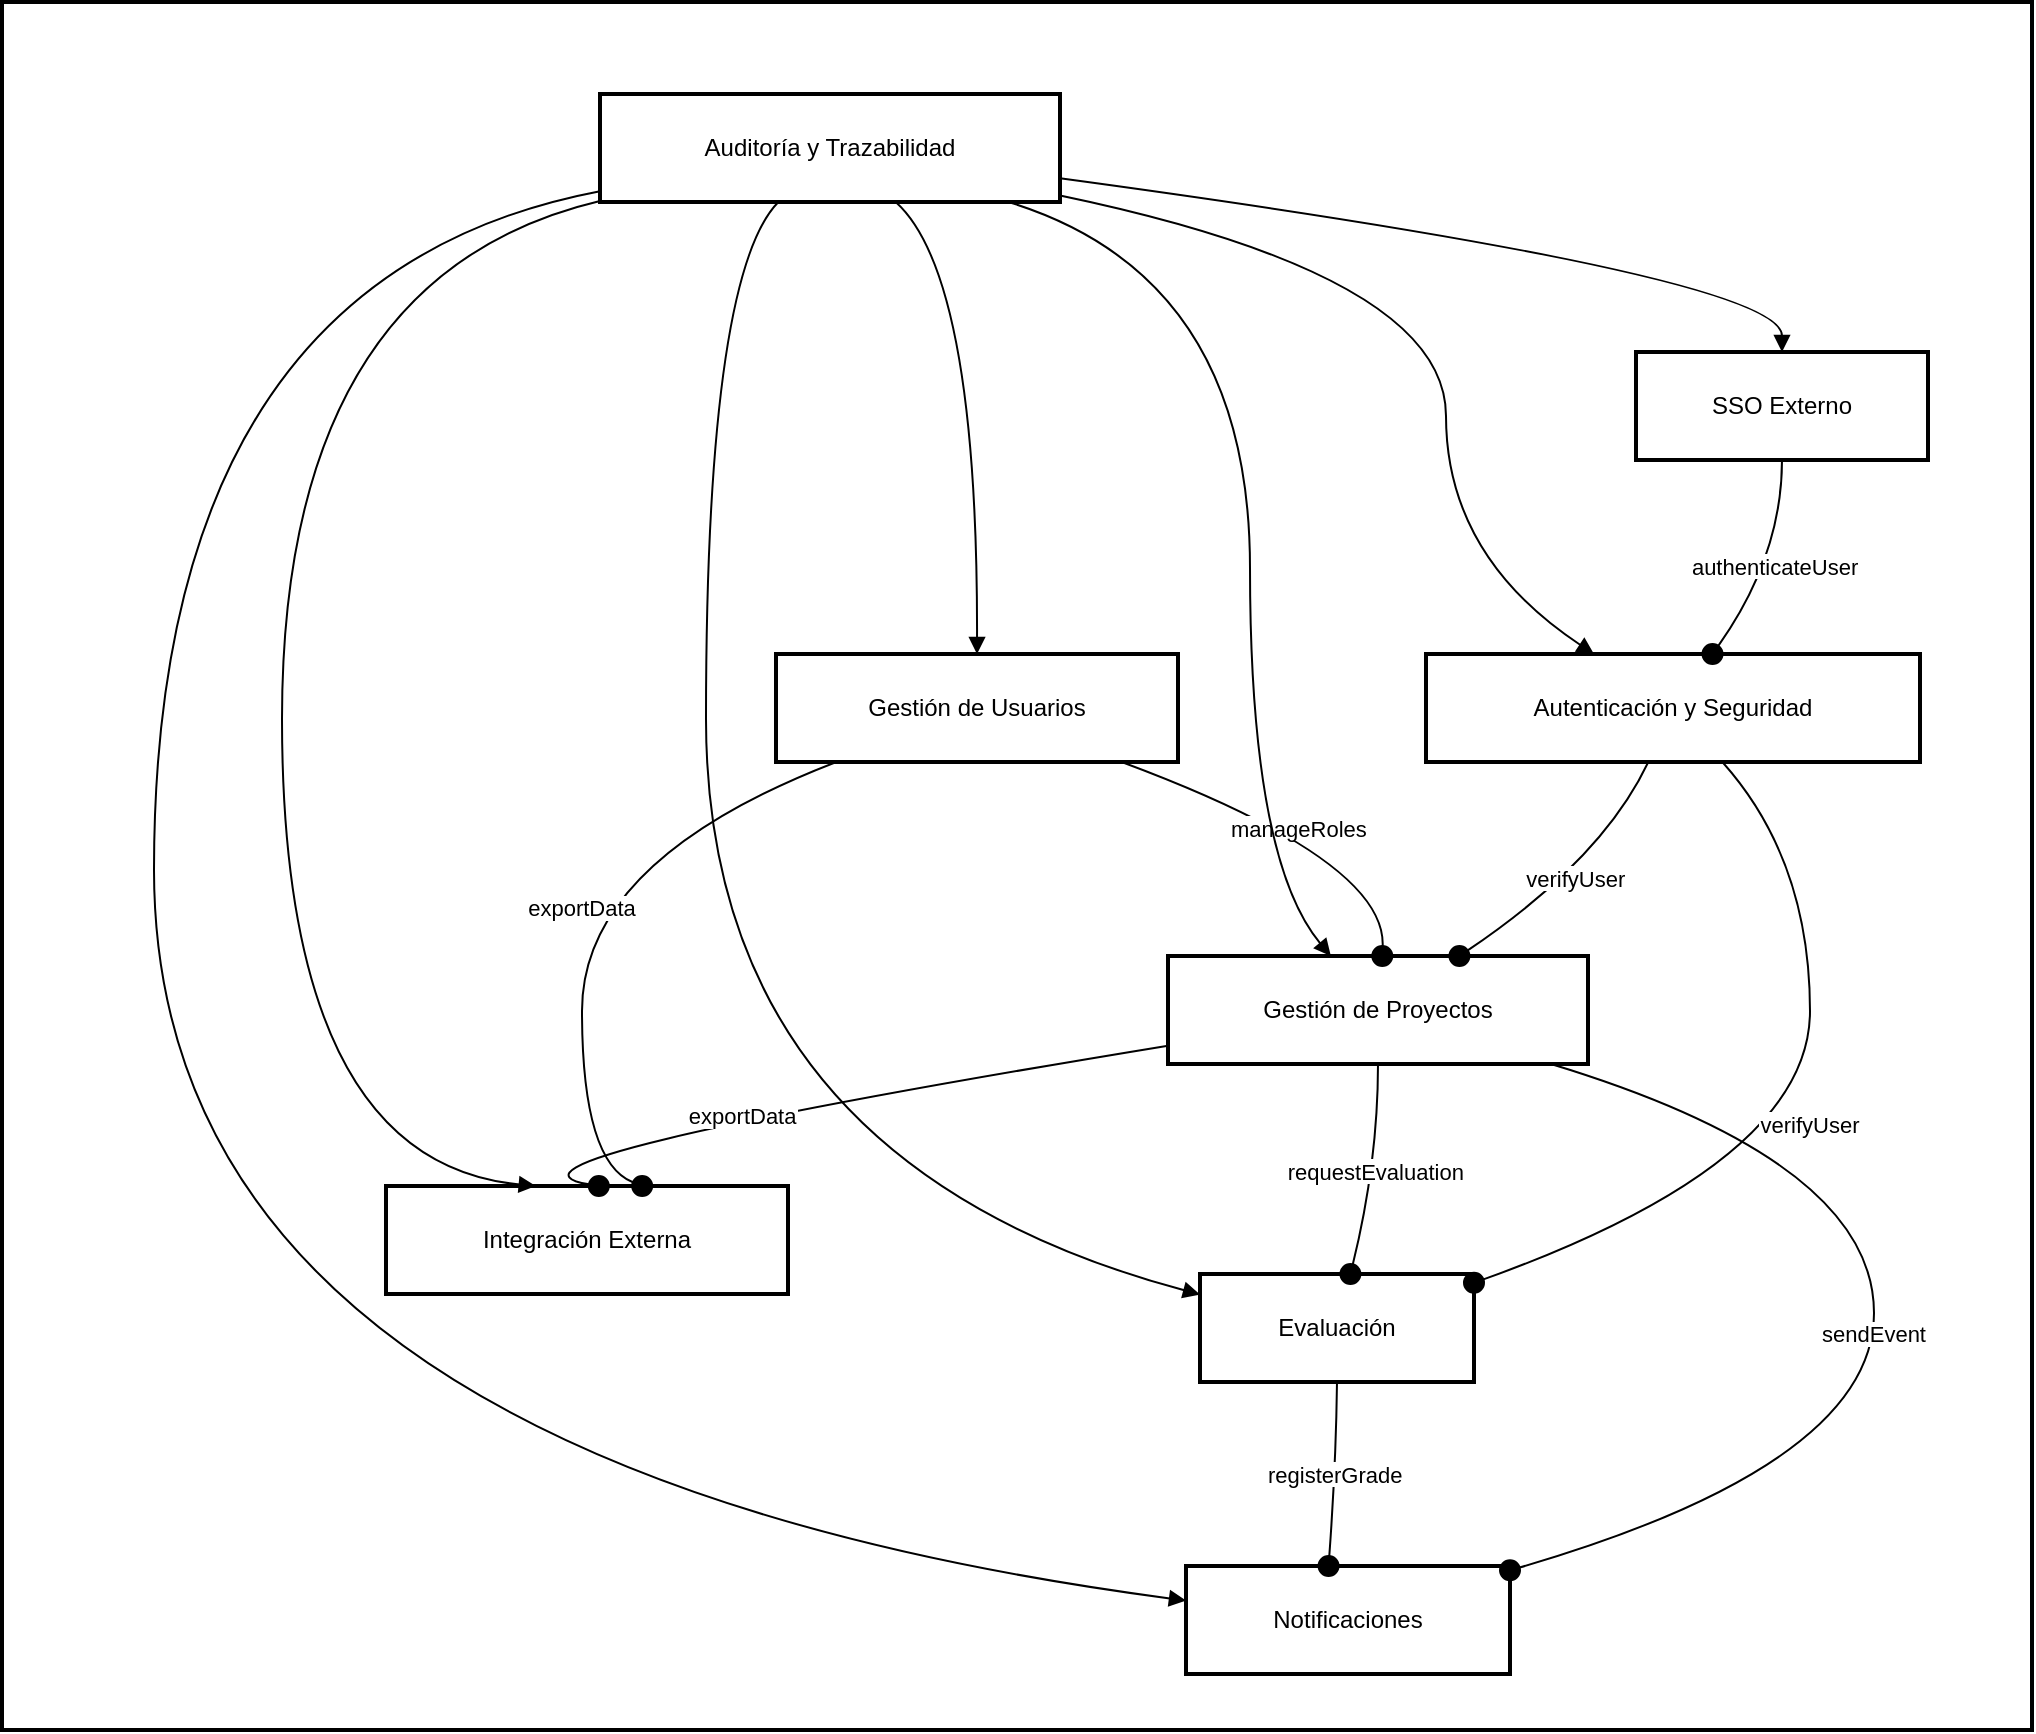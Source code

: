 <mxfile version="26.2.12">
  <diagram name="Página-1" id="b7vd4oJ2WIqv9CwINlRR">
    <mxGraphModel dx="1044" dy="562" grid="1" gridSize="10" guides="1" tooltips="1" connect="1" arrows="1" fold="1" page="1" pageScale="1" pageWidth="827" pageHeight="1169" math="0" shadow="0">
      <root>
        <mxCell id="0" />
        <mxCell id="1" parent="0" />
        <mxCell id="2" value="" style="whiteSpace=wrap;strokeWidth=2;verticalAlign=top;" parent="1" vertex="1">
          <mxGeometry x="20" y="450" width="1015" height="864" as="geometry" />
        </mxCell>
        <mxCell id="3" value="SSO Externo" style="whiteSpace=wrap;strokeWidth=2;" parent="2" vertex="1">
          <mxGeometry x="817" y="175" width="146" height="54" as="geometry" />
        </mxCell>
        <mxCell id="4" value="Autenticación y Seguridad" style="whiteSpace=wrap;strokeWidth=2;" parent="2" vertex="1">
          <mxGeometry x="712" y="326" width="247" height="54" as="geometry" />
        </mxCell>
        <mxCell id="5" value="Gestión de Proyectos" style="whiteSpace=wrap;strokeWidth=2;" parent="2" vertex="1">
          <mxGeometry x="583" y="477" width="210" height="54" as="geometry" />
        </mxCell>
        <mxCell id="6" value="Evaluación" style="whiteSpace=wrap;strokeWidth=2;" parent="2" vertex="1">
          <mxGeometry x="599" y="636" width="137" height="54" as="geometry" />
        </mxCell>
        <mxCell id="7" value="Gestión de Usuarios" style="whiteSpace=wrap;strokeWidth=2;" parent="2" vertex="1">
          <mxGeometry x="387" y="326" width="201" height="54" as="geometry" />
        </mxCell>
        <mxCell id="8" value="Notificaciones" style="whiteSpace=wrap;strokeWidth=2;" parent="2" vertex="1">
          <mxGeometry x="592" y="782" width="162" height="54" as="geometry" />
        </mxCell>
        <mxCell id="9" value="Integración Externa" style="whiteSpace=wrap;strokeWidth=2;" parent="2" vertex="1">
          <mxGeometry x="192" y="592" width="201" height="54" as="geometry" />
        </mxCell>
        <mxCell id="10" value="Auditoría y Trazabilidad" style="whiteSpace=wrap;strokeWidth=2;" parent="2" vertex="1">
          <mxGeometry x="299" y="46" width="230" height="54" as="geometry" />
        </mxCell>
        <mxCell id="11" value="authenticateUser" style="curved=1;startArrow=none;endArrow=oval;endSize=10;endFill=1;exitX=0.5;exitY=0.99;entryX=0.58;entryY=0;" parent="2" source="3" target="4" edge="1">
          <mxGeometry relative="1" as="geometry">
            <Array as="points">
              <mxPoint x="890" y="277" />
            </Array>
          </mxGeometry>
        </mxCell>
        <mxCell id="12" value="verifyUser" style="curved=1;startArrow=none;endArrow=oval;endSize=10;endFill=1;exitX=0.45;exitY=1;entryX=0.69;entryY=0.01;" parent="2" source="4" target="5" edge="1">
          <mxGeometry relative="1" as="geometry">
            <Array as="points">
              <mxPoint x="800" y="429" />
            </Array>
          </mxGeometry>
        </mxCell>
        <mxCell id="13" value="verifyUser" style="curved=1;startArrow=none;endArrow=oval;endSize=10;endFill=1;exitX=0.6;exitY=1;entryX=0.99;entryY=0.09;" parent="2" source="4" target="6" edge="1">
          <mxGeometry relative="1" as="geometry">
            <Array as="points">
              <mxPoint x="904" y="429" />
              <mxPoint x="904" y="580" />
            </Array>
          </mxGeometry>
        </mxCell>
        <mxCell id="14" value="manageRoles" style="curved=1;startArrow=none;endArrow=oval;endSize=10;endFill=1;exitX=0.86;exitY=1;entryX=0.51;entryY=0.01;" parent="2" source="7" target="5" edge="1">
          <mxGeometry relative="1" as="geometry">
            <Array as="points">
              <mxPoint x="692" y="429" />
            </Array>
          </mxGeometry>
        </mxCell>
        <mxCell id="15" value="requestEvaluation" style="curved=1;startArrow=none;endArrow=oval;endSize=10;endFill=1;exitX=0.5;exitY=1.01;entryX=0.55;entryY=-0.01;" parent="2" source="5" target="6" edge="1">
          <mxGeometry relative="1" as="geometry">
            <Array as="points">
              <mxPoint x="688" y="580" />
            </Array>
          </mxGeometry>
        </mxCell>
        <mxCell id="16" value="sendEvent" style="curved=1;startArrow=none;endArrow=oval;endSize=10;endFill=1;exitX=0.92;exitY=1.01;entryX=1;entryY=0.04;" parent="2" source="5" target="8" edge="1">
          <mxGeometry relative="1" as="geometry">
            <Array as="points">
              <mxPoint x="936" y="580" />
              <mxPoint x="936" y="731" />
            </Array>
          </mxGeometry>
        </mxCell>
        <mxCell id="17" value="registerGrade" style="curved=1;startArrow=none;endArrow=oval;endSize=10;endFill=1;exitX=0.5;exitY=0.99;entryX=0.44;entryY=0;" parent="2" source="6" target="8" edge="1">
          <mxGeometry relative="1" as="geometry">
            <Array as="points">
              <mxPoint x="667" y="731" />
            </Array>
          </mxGeometry>
        </mxCell>
        <mxCell id="18" value="exportData" style="curved=1;startArrow=none;endArrow=oval;endSize=10;endFill=1;exitX=0.15;exitY=1;entryX=0.64;entryY=-0.01;" parent="2" source="7" target="9" edge="1">
          <mxGeometry relative="1" as="geometry">
            <Array as="points">
              <mxPoint x="290" y="429" />
              <mxPoint x="290" y="580" />
            </Array>
          </mxGeometry>
        </mxCell>
        <mxCell id="19" value="exportData" style="curved=1;startArrow=none;endArrow=oval;endSize=10;endFill=1;exitX=0;exitY=0.83;entryX=0.53;entryY=-0.01;" parent="2" source="5" target="9" edge="1">
          <mxGeometry relative="1" as="geometry">
            <Array as="points">
              <mxPoint x="228" y="580" />
            </Array>
          </mxGeometry>
        </mxCell>
        <mxCell id="20" value="" style="curved=1;startArrow=none;endArrow=block;exitX=1;exitY=0.78;entryX=0.5;entryY=-0.01;" parent="2" source="10" target="3" edge="1">
          <mxGeometry relative="1" as="geometry">
            <Array as="points">
              <mxPoint x="890" y="137" />
            </Array>
          </mxGeometry>
        </mxCell>
        <mxCell id="21" value="" style="curved=1;startArrow=none;endArrow=block;exitX=1;exitY=0.94;entryX=0.34;entryY=0;" parent="2" source="10" target="4" edge="1">
          <mxGeometry relative="1" as="geometry">
            <Array as="points">
              <mxPoint x="722" y="137" />
              <mxPoint x="722" y="277" />
            </Array>
          </mxGeometry>
        </mxCell>
        <mxCell id="22" value="" style="curved=1;startArrow=none;endArrow=block;exitX=0.64;exitY=0.99;entryX=0.5;entryY=0;" parent="2" source="10" target="7" edge="1">
          <mxGeometry relative="1" as="geometry">
            <Array as="points">
              <mxPoint x="488" y="137" />
            </Array>
          </mxGeometry>
        </mxCell>
        <mxCell id="23" value="" style="curved=1;startArrow=none;endArrow=block;exitX=0.88;exitY=0.99;entryX=0.39;entryY=0.01;" parent="2" source="10" target="5" edge="1">
          <mxGeometry relative="1" as="geometry">
            <Array as="points">
              <mxPoint x="624" y="137" />
              <mxPoint x="624" y="429" />
            </Array>
          </mxGeometry>
        </mxCell>
        <mxCell id="24" value="" style="curved=1;startArrow=none;endArrow=block;exitX=0.39;exitY=0.99;entryX=0;entryY=0.19;" parent="2" source="10" target="6" edge="1">
          <mxGeometry relative="1" as="geometry">
            <Array as="points">
              <mxPoint x="352" y="137" />
              <mxPoint x="352" y="580" />
            </Array>
          </mxGeometry>
        </mxCell>
        <mxCell id="25" value="" style="curved=1;startArrow=none;endArrow=block;exitX=0;exitY=0.9;entryX=0;entryY=0.32;" parent="2" source="10" target="8" edge="1">
          <mxGeometry relative="1" as="geometry">
            <Array as="points">
              <mxPoint x="76" y="137" />
              <mxPoint x="76" y="731" />
            </Array>
          </mxGeometry>
        </mxCell>
        <mxCell id="26" value="" style="curved=1;startArrow=none;endArrow=block;exitX=0;exitY=0.99;entryX=0.37;entryY=-0.01;" parent="2" source="10" target="9" edge="1">
          <mxGeometry relative="1" as="geometry">
            <Array as="points">
              <mxPoint x="140" y="137" />
              <mxPoint x="140" y="580" />
            </Array>
          </mxGeometry>
        </mxCell>
      </root>
    </mxGraphModel>
  </diagram>
</mxfile>
